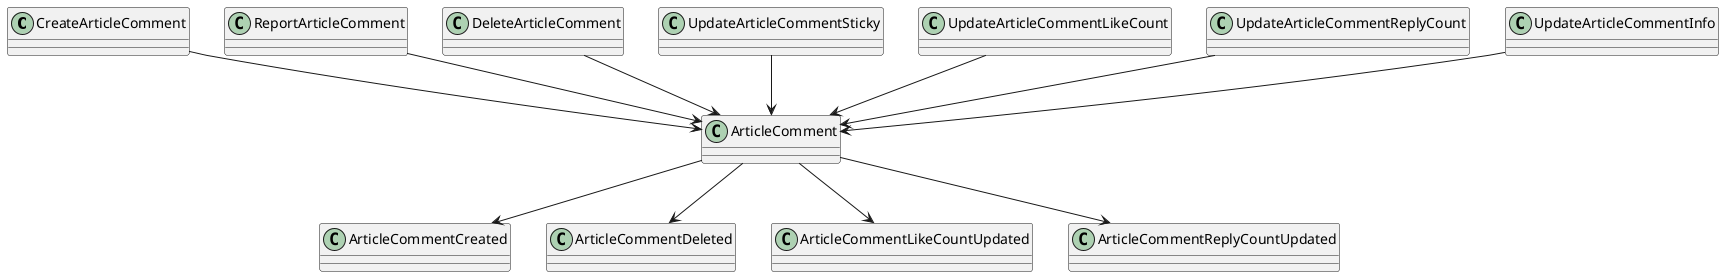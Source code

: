@startuml

CreateArticleComment            -down-> ArticleComment
ReportArticleComment            -down-> ArticleComment
DeleteArticleComment            -down-> ArticleComment
UpdateArticleCommentSticky      -down-> ArticleComment
UpdateArticleCommentLikeCount   -down-> ArticleComment
UpdateArticleCommentReplyCount  -down-> ArticleComment
UpdateArticleCommentInfo        -down-> ArticleComment

ArticleComment -down-> ArticleCommentCreated
ArticleComment -down-> ArticleCommentDeleted
ArticleComment -down-> ArticleCommentLikeCountUpdated
ArticleComment -down->ArticleCommentReplyCountUpdated
@enduml
